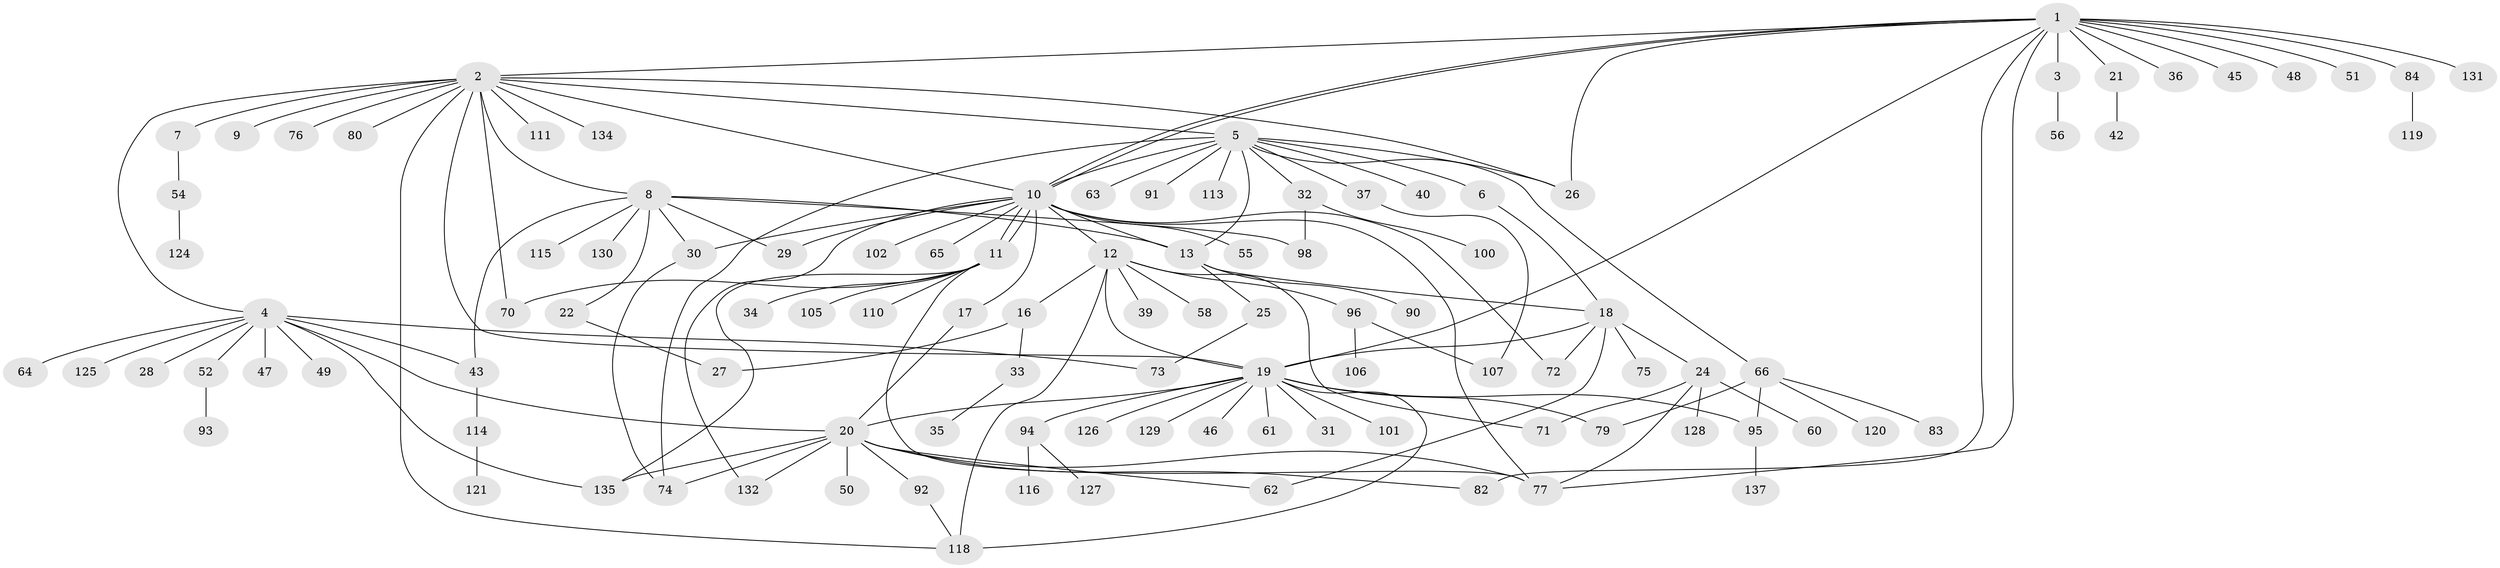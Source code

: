 // original degree distribution, {16: 0.0072992700729927005, 17: 0.0072992700729927005, 2: 0.24817518248175183, 12: 0.014598540145985401, 11: 0.0072992700729927005, 10: 0.014598540145985401, 1: 0.5036496350364964, 18: 0.0072992700729927005, 6: 0.029197080291970802, 7: 0.014598540145985401, 4: 0.043795620437956206, 3: 0.08029197080291971, 8: 0.0072992700729927005, 5: 0.014598540145985401}
// Generated by graph-tools (version 1.1) at 2025/11/02/27/25 16:11:09]
// undirected, 106 vertices, 145 edges
graph export_dot {
graph [start="1"]
  node [color=gray90,style=filled];
  1 [super="+67"];
  2 [super="+57"];
  3;
  4 [super="+69"];
  5 [super="+23"];
  6;
  7;
  8 [super="+14"];
  9;
  10 [super="+53"];
  11 [super="+15"];
  12 [super="+87"];
  13 [super="+85"];
  16 [super="+38"];
  17 [super="+123"];
  18 [super="+44"];
  19 [super="+86"];
  20 [super="+41"];
  21;
  22;
  24 [super="+109"];
  25 [super="+103"];
  26;
  27;
  28;
  29;
  30 [super="+68"];
  31;
  32 [super="+108"];
  33;
  34;
  35;
  36;
  37;
  39 [super="+117"];
  40;
  42;
  43 [super="+97"];
  45;
  46 [super="+136"];
  47;
  48;
  49;
  50 [super="+89"];
  51;
  52 [super="+78"];
  54 [super="+59"];
  55;
  56;
  58;
  60;
  61;
  62;
  63;
  64;
  65;
  66 [super="+88"];
  70;
  71;
  72;
  73;
  74 [super="+81"];
  75;
  76;
  77;
  79;
  80;
  82;
  83;
  84;
  90;
  91 [super="+104"];
  92 [super="+112"];
  93;
  94;
  95 [super="+133"];
  96 [super="+122"];
  98 [super="+99"];
  100;
  101;
  102;
  105;
  106;
  107;
  110;
  111;
  113;
  114;
  115;
  116;
  118;
  119;
  120;
  121;
  124;
  125;
  126;
  127;
  128;
  129;
  130;
  131;
  132;
  134;
  135;
  137;
  1 -- 2;
  1 -- 3;
  1 -- 10;
  1 -- 10;
  1 -- 19;
  1 -- 21;
  1 -- 26;
  1 -- 36;
  1 -- 45;
  1 -- 48;
  1 -- 51;
  1 -- 77;
  1 -- 82;
  1 -- 84;
  1 -- 131;
  2 -- 4;
  2 -- 5 [weight=2];
  2 -- 7;
  2 -- 8;
  2 -- 9;
  2 -- 10;
  2 -- 26;
  2 -- 70;
  2 -- 76;
  2 -- 80;
  2 -- 111;
  2 -- 118;
  2 -- 134;
  2 -- 19;
  3 -- 56;
  4 -- 20;
  4 -- 28;
  4 -- 43;
  4 -- 47;
  4 -- 49;
  4 -- 52;
  4 -- 64;
  4 -- 73;
  4 -- 125;
  4 -- 135;
  5 -- 6;
  5 -- 13;
  5 -- 26;
  5 -- 32;
  5 -- 37;
  5 -- 63;
  5 -- 66;
  5 -- 74;
  5 -- 91;
  5 -- 113;
  5 -- 40;
  5 -- 10;
  6 -- 18;
  7 -- 54;
  8 -- 13;
  8 -- 22;
  8 -- 29;
  8 -- 30;
  8 -- 43;
  8 -- 115;
  8 -- 130;
  8 -- 98;
  10 -- 11;
  10 -- 11;
  10 -- 12;
  10 -- 13;
  10 -- 17;
  10 -- 29;
  10 -- 30;
  10 -- 55;
  10 -- 65;
  10 -- 72;
  10 -- 77;
  10 -- 102;
  10 -- 132;
  11 -- 34;
  11 -- 70;
  11 -- 105;
  11 -- 77;
  11 -- 110;
  11 -- 135;
  12 -- 16;
  12 -- 39;
  12 -- 58;
  12 -- 71;
  12 -- 118;
  12 -- 96;
  12 -- 19;
  13 -- 18;
  13 -- 25;
  13 -- 90;
  16 -- 27;
  16 -- 33;
  17 -- 20;
  18 -- 24;
  18 -- 62;
  18 -- 72;
  18 -- 75;
  18 -- 19;
  19 -- 20;
  19 -- 31;
  19 -- 46;
  19 -- 61;
  19 -- 94;
  19 -- 95;
  19 -- 118;
  19 -- 126;
  19 -- 129;
  19 -- 101;
  19 -- 79;
  20 -- 50;
  20 -- 62;
  20 -- 77;
  20 -- 92;
  20 -- 132;
  20 -- 135;
  20 -- 82;
  20 -- 74;
  21 -- 42;
  22 -- 27;
  24 -- 60;
  24 -- 71;
  24 -- 77;
  24 -- 128;
  25 -- 73;
  30 -- 74;
  32 -- 98;
  32 -- 100;
  33 -- 35;
  37 -- 107;
  43 -- 114;
  52 -- 93;
  54 -- 124;
  66 -- 79;
  66 -- 83;
  66 -- 120;
  66 -- 95;
  84 -- 119;
  92 -- 118;
  94 -- 116;
  94 -- 127;
  95 -- 137;
  96 -- 106;
  96 -- 107;
  114 -- 121;
}
